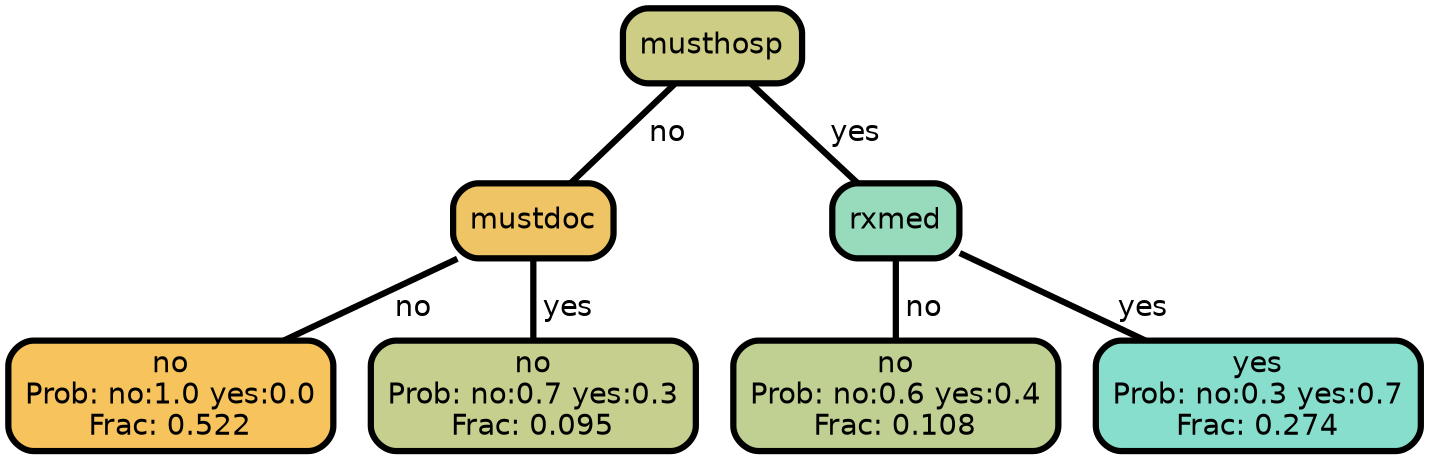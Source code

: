 graph Tree {
node [shape=box, style="filled, rounded",color="black",penwidth="3",fontcolor="black",                 fontname=helvetica] ;
graph [ranksep="0 equally", splines=straight,                 bgcolor=transparent, dpi=200] ;
edge [fontname=helvetica, color=black] ;
0 [label="no
Prob: no:1.0 yes:0.0
Frac: 0.522", fillcolor="#f6c35d"] ;
1 [label="mustdoc", fillcolor="#efc464"] ;
2 [label="no
Prob: no:0.7 yes:0.3
Frac: 0.095", fillcolor="#c6cf8d"] ;
3 [label="musthosp", fillcolor="#cdcd86"] ;
4 [label="no
Prob: no:0.6 yes:0.4
Frac: 0.108", fillcolor="#c0d093"] ;
5 [label="rxmed", fillcolor="#97dabc"] ;
6 [label="yes
Prob: no:0.3 yes:0.7
Frac: 0.274", fillcolor="#87decc"] ;
1 -- 0 [label=" no",penwidth=3] ;
1 -- 2 [label=" yes",penwidth=3] ;
3 -- 1 [label=" no",penwidth=3] ;
3 -- 5 [label=" yes",penwidth=3] ;
5 -- 4 [label=" no",penwidth=3] ;
5 -- 6 [label=" yes",penwidth=3] ;
{rank = same;}}